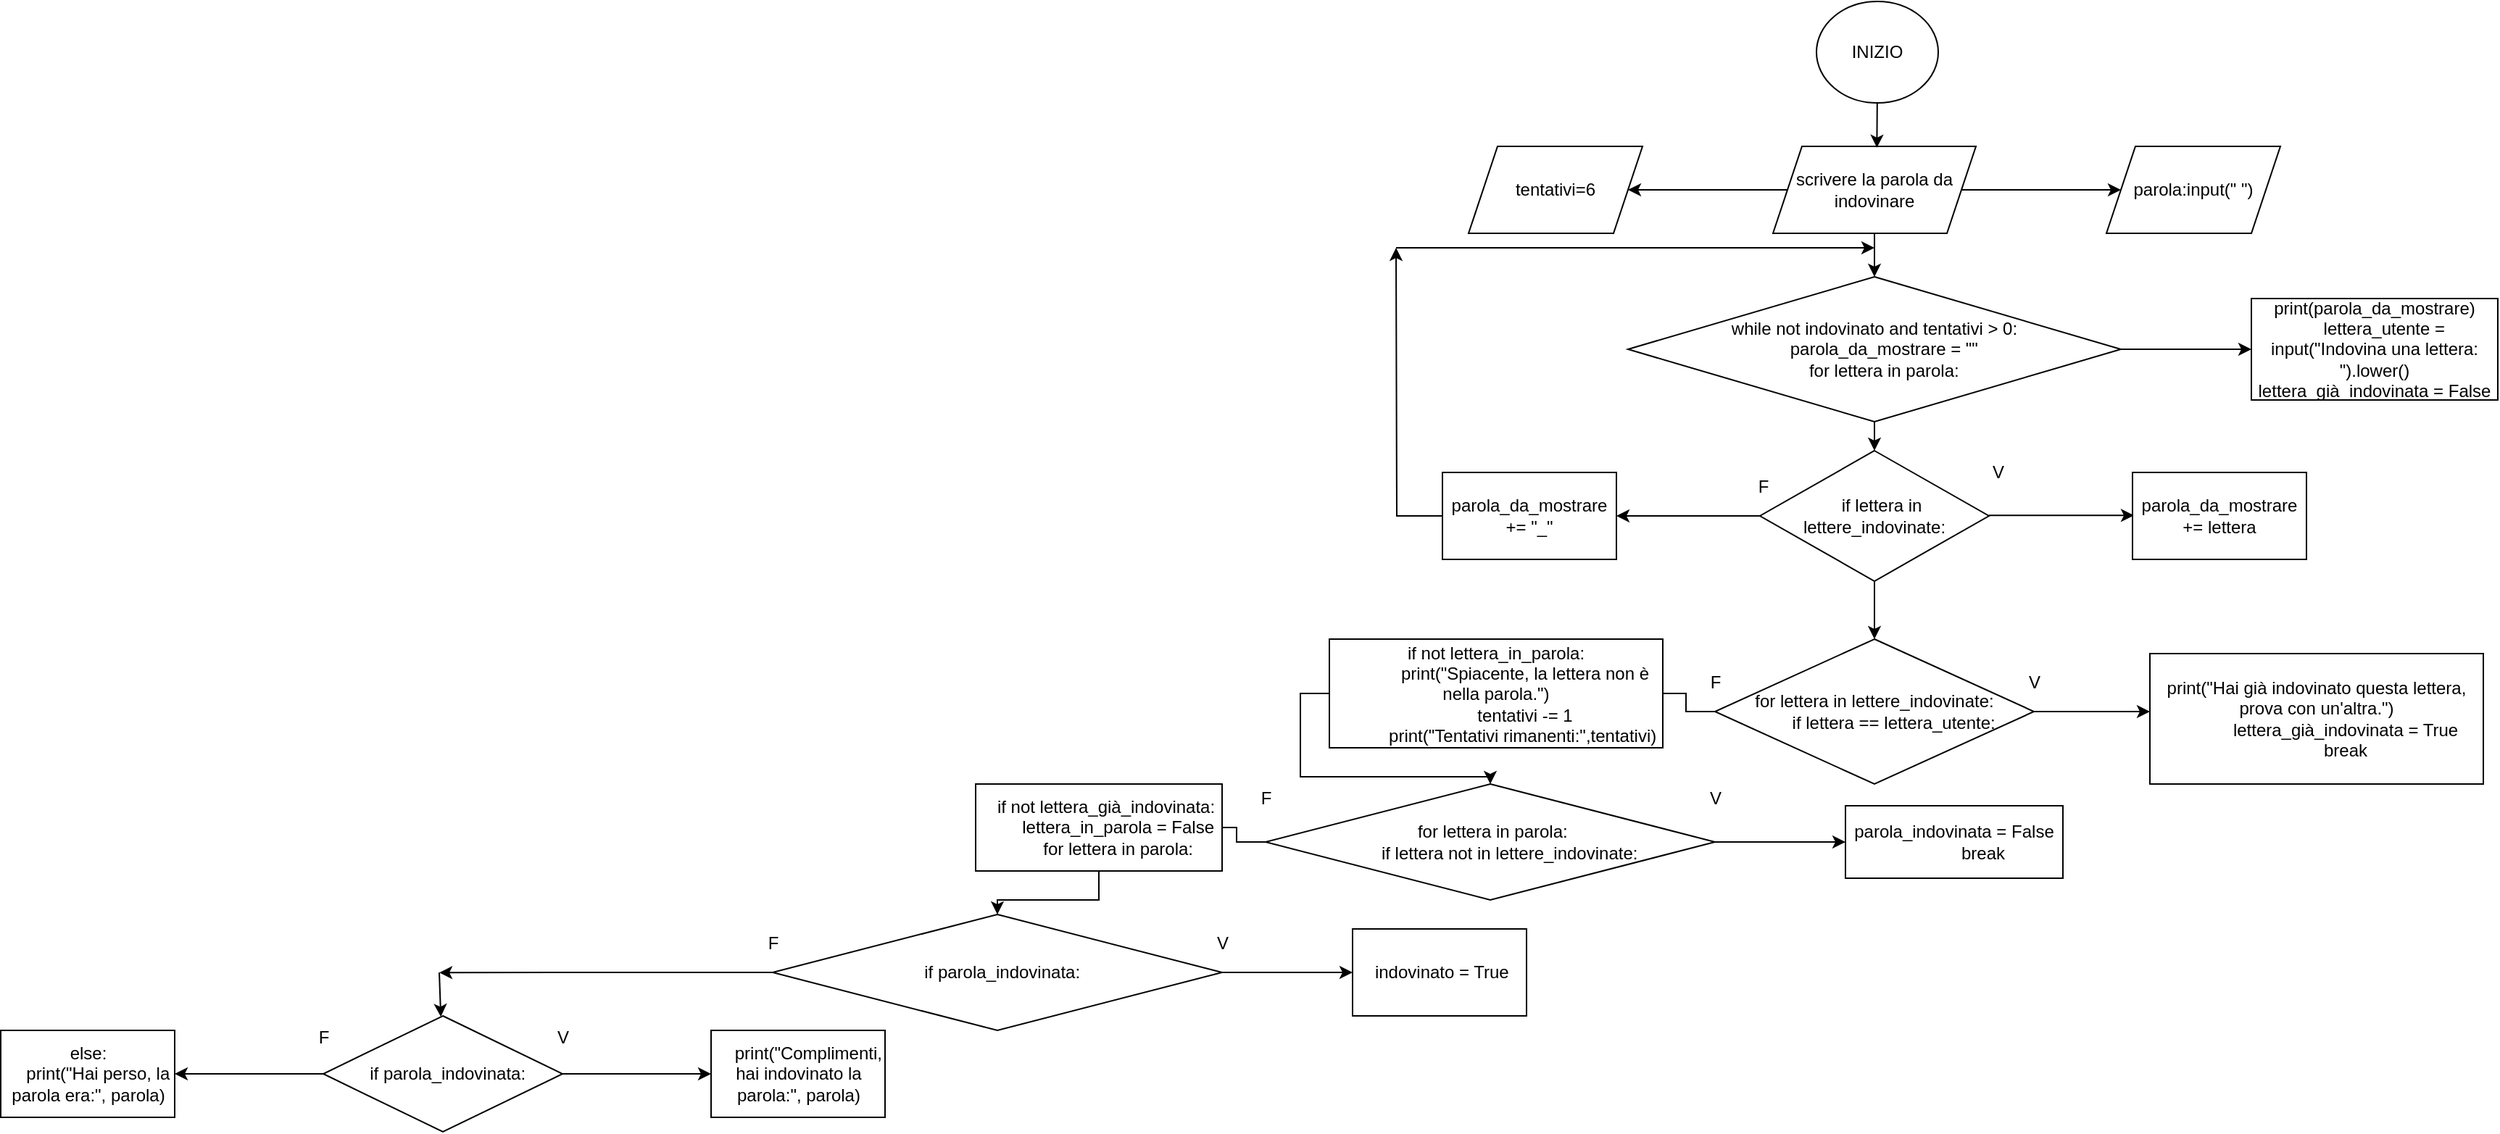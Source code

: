 <mxfile version="21.0.6" type="github"><diagram name="Pagina-1" id="pP5O9-Vn6jU2Yyn2IXPv"><mxGraphModel dx="5435" dy="1787" grid="1" gridSize="10" guides="1" tooltips="1" connect="1" arrows="1" fold="1" page="1" pageScale="1" pageWidth="2339" pageHeight="3300" math="0" shadow="0"><root><mxCell id="0"/><mxCell id="1" parent="0"/><mxCell id="MMRJ5zJ487f8TT8b_37T-1" value="INIZIO" style="ellipse;whiteSpace=wrap;html=1;" vertex="1" parent="1"><mxGeometry x="1130" y="50" width="84" height="70" as="geometry"/></mxCell><mxCell id="MMRJ5zJ487f8TT8b_37T-11" value="" style="edgeStyle=orthogonalEdgeStyle;rounded=0;orthogonalLoop=1;jettySize=auto;html=1;" edge="1" parent="1" source="MMRJ5zJ487f8TT8b_37T-2" target="MMRJ5zJ487f8TT8b_37T-10"><mxGeometry relative="1" as="geometry"/></mxCell><mxCell id="MMRJ5zJ487f8TT8b_37T-15" value="" style="edgeStyle=orthogonalEdgeStyle;rounded=0;orthogonalLoop=1;jettySize=auto;html=1;" edge="1" parent="1" source="MMRJ5zJ487f8TT8b_37T-2" target="MMRJ5zJ487f8TT8b_37T-14"><mxGeometry relative="1" as="geometry"/></mxCell><mxCell id="MMRJ5zJ487f8TT8b_37T-2" value="scrivere la parola da indovinare" style="shape=parallelogram;perimeter=parallelogramPerimeter;whiteSpace=wrap;html=1;fixedSize=1;" vertex="1" parent="1"><mxGeometry x="1100" y="150" width="140" height="60" as="geometry"/></mxCell><mxCell id="MMRJ5zJ487f8TT8b_37T-8" value="" style="endArrow=classic;html=1;rounded=0;entryX=0.512;entryY=0.015;entryDx=0;entryDy=0;entryPerimeter=0;" edge="1" parent="1" target="MMRJ5zJ487f8TT8b_37T-2"><mxGeometry width="50" height="50" relative="1" as="geometry"><mxPoint x="1171.9" y="120" as="sourcePoint"/><mxPoint x="1171.9" y="170" as="targetPoint"/></mxGeometry></mxCell><mxCell id="MMRJ5zJ487f8TT8b_37T-9" value="" style="endArrow=classic;html=1;rounded=0;exitX=0.5;exitY=1;exitDx=0;exitDy=0;" edge="1" parent="1" source="MMRJ5zJ487f8TT8b_37T-2"><mxGeometry width="50" height="50" relative="1" as="geometry"><mxPoint x="1190" y="200" as="sourcePoint"/><mxPoint x="1170" y="240" as="targetPoint"/><Array as="points"/></mxGeometry></mxCell><mxCell id="MMRJ5zJ487f8TT8b_37T-10" value="parola:input(&quot; &quot;)" style="shape=parallelogram;perimeter=parallelogramPerimeter;whiteSpace=wrap;html=1;fixedSize=1;" vertex="1" parent="1"><mxGeometry x="1330" y="150" width="120" height="60" as="geometry"/></mxCell><mxCell id="MMRJ5zJ487f8TT8b_37T-14" value="tentativi=6" style="shape=parallelogram;perimeter=parallelogramPerimeter;whiteSpace=wrap;html=1;fixedSize=1;" vertex="1" parent="1"><mxGeometry x="890" y="150" width="120" height="60" as="geometry"/></mxCell><mxCell id="MMRJ5zJ487f8TT8b_37T-18" value="" style="edgeStyle=orthogonalEdgeStyle;rounded=0;orthogonalLoop=1;jettySize=auto;html=1;" edge="1" parent="1"><mxGeometry relative="1" as="geometry"><mxPoint x="1249" y="404.67" as="sourcePoint"/><mxPoint x="1349" y="404.67" as="targetPoint"/></mxGeometry></mxCell><mxCell id="MMRJ5zJ487f8TT8b_37T-17" value="parola_da_mostrare += lettera" style="whiteSpace=wrap;html=1;" vertex="1" parent="1"><mxGeometry x="1348" y="375" width="120" height="60" as="geometry"/></mxCell><mxCell id="MMRJ5zJ487f8TT8b_37T-21" value="" style="edgeStyle=orthogonalEdgeStyle;rounded=0;orthogonalLoop=1;jettySize=auto;html=1;" edge="1" parent="1" source="MMRJ5zJ487f8TT8b_37T-19" target="MMRJ5zJ487f8TT8b_37T-20"><mxGeometry relative="1" as="geometry"/></mxCell><mxCell id="MMRJ5zJ487f8TT8b_37T-35" style="edgeStyle=orthogonalEdgeStyle;rounded=0;orthogonalLoop=1;jettySize=auto;html=1;exitX=0.5;exitY=1;exitDx=0;exitDy=0;entryX=0.5;entryY=0;entryDx=0;entryDy=0;" edge="1" parent="1" source="MMRJ5zJ487f8TT8b_37T-19" target="MMRJ5zJ487f8TT8b_37T-34"><mxGeometry relative="1" as="geometry"/></mxCell><mxCell id="MMRJ5zJ487f8TT8b_37T-19" value="&amp;nbsp; &amp;nbsp;if lettera in lettere_indovinate:" style="rhombus;whiteSpace=wrap;html=1;" vertex="1" parent="1"><mxGeometry x="1091" y="360" width="158" height="90" as="geometry"/></mxCell><mxCell id="MMRJ5zJ487f8TT8b_37T-45" style="edgeStyle=orthogonalEdgeStyle;rounded=0;orthogonalLoop=1;jettySize=auto;html=1;exitX=0;exitY=0.5;exitDx=0;exitDy=0;" edge="1" parent="1" source="MMRJ5zJ487f8TT8b_37T-20"><mxGeometry relative="1" as="geometry"><mxPoint x="840" y="220" as="targetPoint"/></mxGeometry></mxCell><mxCell id="MMRJ5zJ487f8TT8b_37T-20" value="parola_da_mostrare += &quot;_&quot;" style="whiteSpace=wrap;html=1;" vertex="1" parent="1"><mxGeometry x="872" y="375" width="120" height="60" as="geometry"/></mxCell><mxCell id="MMRJ5zJ487f8TT8b_37T-24" value="V" style="text;html=1;align=center;verticalAlign=middle;resizable=0;points=[];autosize=1;strokeColor=none;fillColor=none;" vertex="1" parent="1"><mxGeometry x="1240" y="360" width="30" height="30" as="geometry"/></mxCell><mxCell id="MMRJ5zJ487f8TT8b_37T-25" value="F" style="text;html=1;align=center;verticalAlign=middle;resizable=0;points=[];autosize=1;strokeColor=none;fillColor=none;" vertex="1" parent="1"><mxGeometry x="1078" y="370" width="30" height="30" as="geometry"/></mxCell><mxCell id="MMRJ5zJ487f8TT8b_37T-29" style="edgeStyle=orthogonalEdgeStyle;rounded=0;orthogonalLoop=1;jettySize=auto;html=1;exitX=0.5;exitY=1;exitDx=0;exitDy=0;entryX=0.5;entryY=0;entryDx=0;entryDy=0;" edge="1" parent="1" source="MMRJ5zJ487f8TT8b_37T-26" target="MMRJ5zJ487f8TT8b_37T-19"><mxGeometry relative="1" as="geometry"/></mxCell><mxCell id="MMRJ5zJ487f8TT8b_37T-31" value="" style="edgeStyle=orthogonalEdgeStyle;rounded=0;orthogonalLoop=1;jettySize=auto;html=1;" edge="1" parent="1" source="MMRJ5zJ487f8TT8b_37T-26"><mxGeometry relative="1" as="geometry"><mxPoint x="1430" y="290" as="targetPoint"/></mxGeometry></mxCell><mxCell id="MMRJ5zJ487f8TT8b_37T-26" value="&lt;div&gt;while not indovinato and tentativi &amp;gt; 0:&lt;/div&gt;&lt;div&gt;&amp;nbsp; &amp;nbsp; parola_da_mostrare = &quot;&quot;&lt;/div&gt;&lt;div&gt;&amp;nbsp; &amp;nbsp; for lettera in parola:&lt;/div&gt;" style="rhombus;whiteSpace=wrap;html=1;" vertex="1" parent="1"><mxGeometry x="1000" y="240" width="340" height="100" as="geometry"/></mxCell><mxCell id="MMRJ5zJ487f8TT8b_37T-30" value="&lt;div&gt;print(parola_da_mostrare)&lt;/div&gt;&lt;div&gt;&amp;nbsp; &amp;nbsp; lettera_utente = input(&quot;Indovina una lettera: &quot;).lower() lettera_già_indovinata = False&lt;/div&gt;" style="whiteSpace=wrap;html=1;" vertex="1" parent="1"><mxGeometry x="1430" y="255" width="170" height="70" as="geometry"/></mxCell><mxCell id="MMRJ5zJ487f8TT8b_37T-37" value="" style="edgeStyle=orthogonalEdgeStyle;rounded=0;orthogonalLoop=1;jettySize=auto;html=1;" edge="1" parent="1" source="MMRJ5zJ487f8TT8b_37T-34"><mxGeometry relative="1" as="geometry"><mxPoint x="1360" y="540" as="targetPoint"/></mxGeometry></mxCell><mxCell id="MMRJ5zJ487f8TT8b_37T-71" style="edgeStyle=orthogonalEdgeStyle;rounded=0;orthogonalLoop=1;jettySize=auto;html=1;exitX=0;exitY=0.5;exitDx=0;exitDy=0;startArrow=none;" edge="1" parent="1" source="MMRJ5zJ487f8TT8b_37T-67" target="MMRJ5zJ487f8TT8b_37T-69"><mxGeometry relative="1" as="geometry"/></mxCell><mxCell id="MMRJ5zJ487f8TT8b_37T-34" value="&lt;div&gt;for lettera in lettere_indovinate:&lt;/div&gt;&lt;div&gt;&amp;nbsp; &amp;nbsp; &amp;nbsp; &amp;nbsp; if lettera == lettera_utente:&lt;/div&gt;" style="rhombus;whiteSpace=wrap;html=1;" vertex="1" parent="1"><mxGeometry x="1060" y="490" width="220" height="100" as="geometry"/></mxCell><mxCell id="MMRJ5zJ487f8TT8b_37T-36" value="&lt;div&gt;print(&quot;Hai già indovinato questa lettera, prova con un'altra.&quot;)&lt;/div&gt;&lt;div&gt;&amp;nbsp; &amp;nbsp; &amp;nbsp; &amp;nbsp; &amp;nbsp; &amp;nbsp; lettera_già_indovinata = True&lt;/div&gt;&lt;div&gt;&amp;nbsp; &amp;nbsp; &amp;nbsp; &amp;nbsp; &amp;nbsp; &amp;nbsp; break&lt;/div&gt;" style="whiteSpace=wrap;html=1;" vertex="1" parent="1"><mxGeometry x="1360" y="500" width="230" height="90" as="geometry"/></mxCell><mxCell id="MMRJ5zJ487f8TT8b_37T-40" value="V" style="text;html=1;align=center;verticalAlign=middle;resizable=0;points=[];autosize=1;strokeColor=none;fillColor=none;" vertex="1" parent="1"><mxGeometry x="1265" y="505" width="30" height="30" as="geometry"/></mxCell><mxCell id="MMRJ5zJ487f8TT8b_37T-41" value="F" style="text;html=1;align=center;verticalAlign=middle;resizable=0;points=[];autosize=1;strokeColor=none;fillColor=none;" vertex="1" parent="1"><mxGeometry x="1045" y="505" width="30" height="30" as="geometry"/></mxCell><mxCell id="MMRJ5zJ487f8TT8b_37T-49" value="" style="endArrow=classic;html=1;rounded=0;" edge="1" parent="1"><mxGeometry width="50" height="50" relative="1" as="geometry"><mxPoint x="840" y="220" as="sourcePoint"/><mxPoint x="1170" y="220" as="targetPoint"/></mxGeometry></mxCell><mxCell id="MMRJ5zJ487f8TT8b_37T-77" value="" style="edgeStyle=orthogonalEdgeStyle;rounded=0;orthogonalLoop=1;jettySize=auto;html=1;" edge="1" parent="1" source="MMRJ5zJ487f8TT8b_37T-69"><mxGeometry relative="1" as="geometry"><mxPoint x="1150" y="630" as="targetPoint"/></mxGeometry></mxCell><mxCell id="MMRJ5zJ487f8TT8b_37T-79" value="" style="edgeStyle=orthogonalEdgeStyle;rounded=0;orthogonalLoop=1;jettySize=auto;html=1;startArrow=none;" edge="1" parent="1" source="MMRJ5zJ487f8TT8b_37T-59" target="MMRJ5zJ487f8TT8b_37T-78"><mxGeometry relative="1" as="geometry"/></mxCell><mxCell id="MMRJ5zJ487f8TT8b_37T-69" value="&lt;div&gt;&amp;nbsp;for lettera in parola:&lt;/div&gt;&lt;div&gt;&amp;nbsp; &amp;nbsp; &amp;nbsp; &amp;nbsp; if lettera not in lettere_indovinate:&lt;/div&gt;" style="rhombus;whiteSpace=wrap;html=1;" vertex="1" parent="1"><mxGeometry x="750" y="590" width="310" height="80" as="geometry"/></mxCell><mxCell id="MMRJ5zJ487f8TT8b_37T-72" value="V" style="text;html=1;align=center;verticalAlign=middle;resizable=0;points=[];autosize=1;strokeColor=none;fillColor=none;" vertex="1" parent="1"><mxGeometry x="1045" y="585" width="30" height="30" as="geometry"/></mxCell><mxCell id="MMRJ5zJ487f8TT8b_37T-74" value="F" style="text;html=1;align=center;verticalAlign=middle;resizable=0;points=[];autosize=1;strokeColor=none;fillColor=none;" vertex="1" parent="1"><mxGeometry x="735" y="585" width="30" height="30" as="geometry"/></mxCell><mxCell id="MMRJ5zJ487f8TT8b_37T-76" value="&lt;div&gt;parola_indovinata = False&lt;/div&gt;&lt;div&gt;&amp;nbsp; &amp;nbsp; &amp;nbsp; &amp;nbsp; &amp;nbsp; &amp;nbsp; break&lt;/div&gt;" style="whiteSpace=wrap;html=1;" vertex="1" parent="1"><mxGeometry x="1150" y="605" width="150" height="50" as="geometry"/></mxCell><mxCell id="MMRJ5zJ487f8TT8b_37T-83" value="" style="edgeStyle=orthogonalEdgeStyle;rounded=0;orthogonalLoop=1;jettySize=auto;html=1;" edge="1" parent="1" source="MMRJ5zJ487f8TT8b_37T-78"><mxGeometry relative="1" as="geometry"><mxPoint x="810" y="720" as="targetPoint"/></mxGeometry></mxCell><mxCell id="MMRJ5zJ487f8TT8b_37T-90" style="edgeStyle=orthogonalEdgeStyle;rounded=0;orthogonalLoop=1;jettySize=auto;html=1;exitX=0;exitY=0.5;exitDx=0;exitDy=0;" edge="1" parent="1" source="MMRJ5zJ487f8TT8b_37T-78"><mxGeometry relative="1" as="geometry"><mxPoint x="180" y="720.135" as="targetPoint"/></mxGeometry></mxCell><mxCell id="MMRJ5zJ487f8TT8b_37T-78" value="&amp;nbsp; if parola_indovinata:" style="rhombus;whiteSpace=wrap;html=1;" vertex="1" parent="1"><mxGeometry x="410" y="680" width="310" height="80" as="geometry"/></mxCell><mxCell id="MMRJ5zJ487f8TT8b_37T-80" value="V" style="text;html=1;align=center;verticalAlign=middle;resizable=0;points=[];autosize=1;strokeColor=none;fillColor=none;" vertex="1" parent="1"><mxGeometry x="705" y="685" width="30" height="30" as="geometry"/></mxCell><mxCell id="MMRJ5zJ487f8TT8b_37T-81" value="F" style="text;html=1;align=center;verticalAlign=middle;resizable=0;points=[];autosize=1;strokeColor=none;fillColor=none;" vertex="1" parent="1"><mxGeometry x="395" y="685" width="30" height="30" as="geometry"/></mxCell><mxCell id="MMRJ5zJ487f8TT8b_37T-82" value="&amp;nbsp;indovinato = True" style="whiteSpace=wrap;html=1;" vertex="1" parent="1"><mxGeometry x="810" y="690" width="120" height="60" as="geometry"/></mxCell><mxCell id="MMRJ5zJ487f8TT8b_37T-94" value="" style="edgeStyle=orthogonalEdgeStyle;rounded=0;orthogonalLoop=1;jettySize=auto;html=1;" edge="1" parent="1" source="MMRJ5zJ487f8TT8b_37T-86" target="MMRJ5zJ487f8TT8b_37T-93"><mxGeometry relative="1" as="geometry"/></mxCell><mxCell id="MMRJ5zJ487f8TT8b_37T-97" value="" style="edgeStyle=orthogonalEdgeStyle;rounded=0;orthogonalLoop=1;jettySize=auto;html=1;" edge="1" parent="1" source="MMRJ5zJ487f8TT8b_37T-86" target="MMRJ5zJ487f8TT8b_37T-96"><mxGeometry relative="1" as="geometry"/></mxCell><mxCell id="MMRJ5zJ487f8TT8b_37T-86" value="&amp;nbsp; if parola_indovinata:" style="rhombus;whiteSpace=wrap;html=1;" vertex="1" parent="1"><mxGeometry x="100" y="750" width="165" height="80" as="geometry"/></mxCell><mxCell id="MMRJ5zJ487f8TT8b_37T-89" value="" style="endArrow=classic;html=1;rounded=0;" edge="1" parent="1" target="MMRJ5zJ487f8TT8b_37T-86"><mxGeometry width="50" height="50" relative="1" as="geometry"><mxPoint x="180" y="720" as="sourcePoint"/><mxPoint x="360" y="780" as="targetPoint"/></mxGeometry></mxCell><mxCell id="MMRJ5zJ487f8TT8b_37T-91" value="V" style="text;html=1;align=center;verticalAlign=middle;resizable=0;points=[];autosize=1;strokeColor=none;fillColor=none;" vertex="1" parent="1"><mxGeometry x="250" y="750" width="30" height="30" as="geometry"/></mxCell><mxCell id="MMRJ5zJ487f8TT8b_37T-92" value="F" style="text;html=1;align=center;verticalAlign=middle;resizable=0;points=[];autosize=1;strokeColor=none;fillColor=none;" vertex="1" parent="1"><mxGeometry x="85" y="750" width="30" height="30" as="geometry"/></mxCell><mxCell id="MMRJ5zJ487f8TT8b_37T-93" value="&amp;nbsp; &amp;nbsp; print(&quot;Complimenti, hai indovinato la parola:&quot;, parola)" style="whiteSpace=wrap;html=1;" vertex="1" parent="1"><mxGeometry x="367.5" y="760" width="120" height="60" as="geometry"/></mxCell><mxCell id="MMRJ5zJ487f8TT8b_37T-96" value="&lt;div&gt;else:&lt;/div&gt;&lt;div&gt;&amp;nbsp; &amp;nbsp; print(&quot;Hai perso, la parola era:&quot;, parola)&lt;/div&gt;" style="whiteSpace=wrap;html=1;" vertex="1" parent="1"><mxGeometry x="-122.5" y="760" width="120" height="60" as="geometry"/></mxCell><mxCell id="MMRJ5zJ487f8TT8b_37T-98" value="" style="edgeStyle=orthogonalEdgeStyle;rounded=0;orthogonalLoop=1;jettySize=auto;html=1;endArrow=none;" edge="1" parent="1" source="MMRJ5zJ487f8TT8b_37T-69" target="MMRJ5zJ487f8TT8b_37T-59"><mxGeometry relative="1" as="geometry"><mxPoint x="750" y="630" as="sourcePoint"/><mxPoint x="565" y="680" as="targetPoint"/></mxGeometry></mxCell><mxCell id="MMRJ5zJ487f8TT8b_37T-59" value="&lt;div&gt;&amp;nbsp; &amp;nbsp;if not lettera_già_indovinata:&lt;/div&gt;&lt;div&gt;&amp;nbsp; &amp;nbsp; &amp;nbsp; &amp;nbsp; lettera_in_parola = False&lt;/div&gt;&lt;div&gt;&amp;nbsp; &amp;nbsp; &amp;nbsp; &amp;nbsp; for lettera in parola:&lt;/div&gt;" style="rounded=0;whiteSpace=wrap;html=1;" vertex="1" parent="1"><mxGeometry x="550" y="590" width="170" height="60" as="geometry"/></mxCell><mxCell id="MMRJ5zJ487f8TT8b_37T-99" value="" style="edgeStyle=orthogonalEdgeStyle;rounded=0;orthogonalLoop=1;jettySize=auto;html=1;exitX=0;exitY=0.5;exitDx=0;exitDy=0;endArrow=none;" edge="1" parent="1" source="MMRJ5zJ487f8TT8b_37T-34" target="MMRJ5zJ487f8TT8b_37T-67"><mxGeometry relative="1" as="geometry"><mxPoint x="1060" y="540" as="sourcePoint"/><mxPoint x="905" y="590" as="targetPoint"/></mxGeometry></mxCell><mxCell id="MMRJ5zJ487f8TT8b_37T-67" value="&lt;div&gt;if not lettera_in_parola:&lt;/div&gt;&lt;div&gt;&amp;nbsp; &amp;nbsp; &amp;nbsp; &amp;nbsp; &amp;nbsp; &amp;nbsp; print(&quot;Spiacente, la lettera non è nella parola.&quot;)&lt;/div&gt;&lt;div&gt;&amp;nbsp; &amp;nbsp; &amp;nbsp; &amp;nbsp; &amp;nbsp; &amp;nbsp; tentativi -= 1&lt;/div&gt;&lt;div&gt;&amp;nbsp; &amp;nbsp; &amp;nbsp; &amp;nbsp; &amp;nbsp; &amp;nbsp; print(&quot;Tentativi rimanenti:&quot;,tentativi)&amp;nbsp;&lt;/div&gt;" style="whiteSpace=wrap;html=1;rounded=0;" vertex="1" parent="1"><mxGeometry x="794" y="490" width="230" height="75" as="geometry"/></mxCell></root></mxGraphModel></diagram></mxfile>